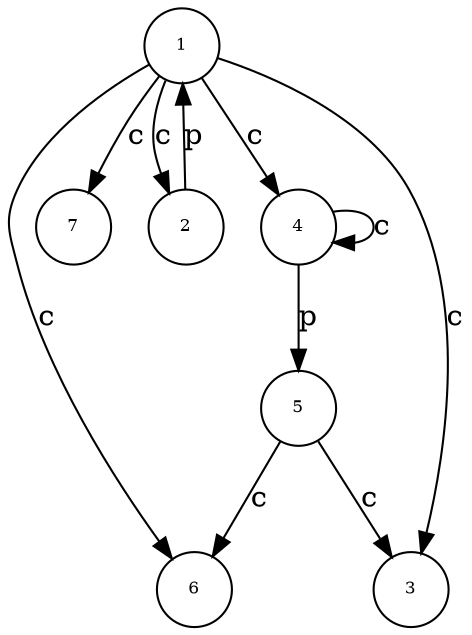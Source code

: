digraph G {
	size="6,6";
	node [shape=circle,fontsize=8];
        rankdir=TD;
        1 -> 6 [label="c"];
        1 -> 7 [label="c"];
        1 -> 2 [label="c"];
        1 -> 3 [label="c"];
        1 -> 4 [label="c"];
        5 -> 3 [label="c"];
        5 -> 6 [label="c"];
        4 -> 4 [label="c"];
        4 -> 5 [label="p"];
        2 -> 1 [label="p"];		
}
